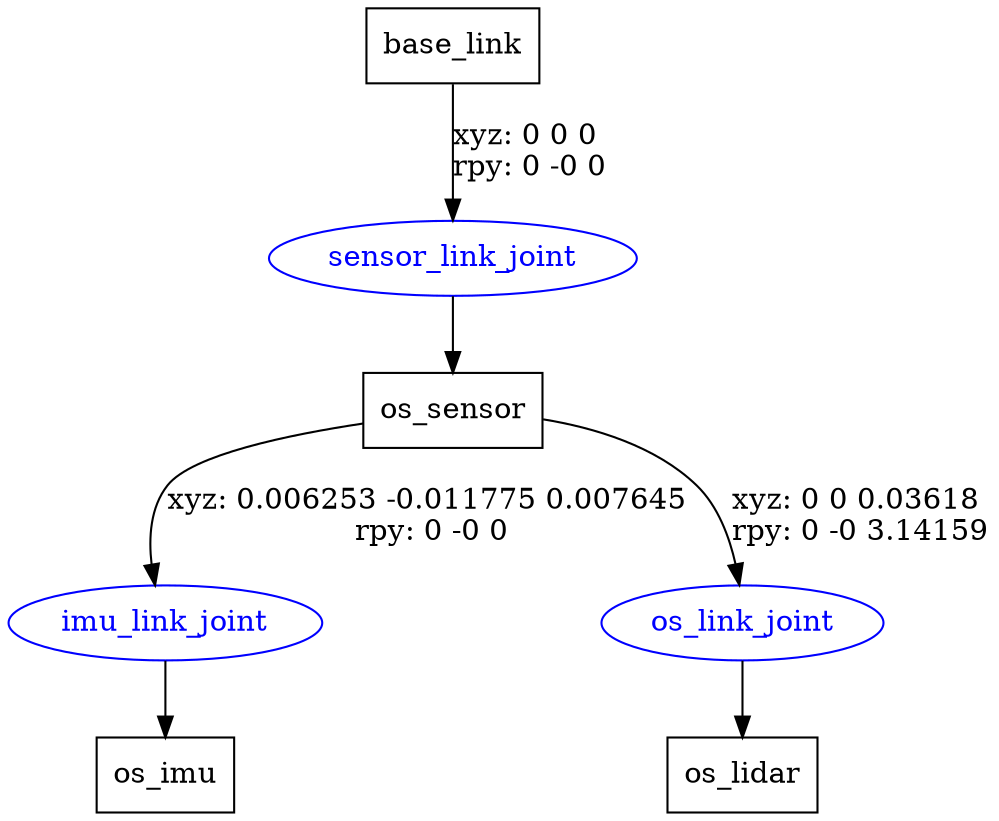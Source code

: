 digraph G {
node [shape=box];
"base_link" [label="base_link"];
"os_sensor" [label="os_sensor"];
"os_imu" [label="os_imu"];
"os_lidar" [label="os_lidar"];
node [shape=ellipse, color=blue, fontcolor=blue];
"base_link" -> "sensor_link_joint" [label="xyz: 0 0 0 \nrpy: 0 -0 0"]
"sensor_link_joint" -> "os_sensor"
"os_sensor" -> "imu_link_joint" [label="xyz: 0.006253 -0.011775 0.007645 \nrpy: 0 -0 0"]
"imu_link_joint" -> "os_imu"
"os_sensor" -> "os_link_joint" [label="xyz: 0 0 0.03618 \nrpy: 0 -0 3.14159"]
"os_link_joint" -> "os_lidar"
}
